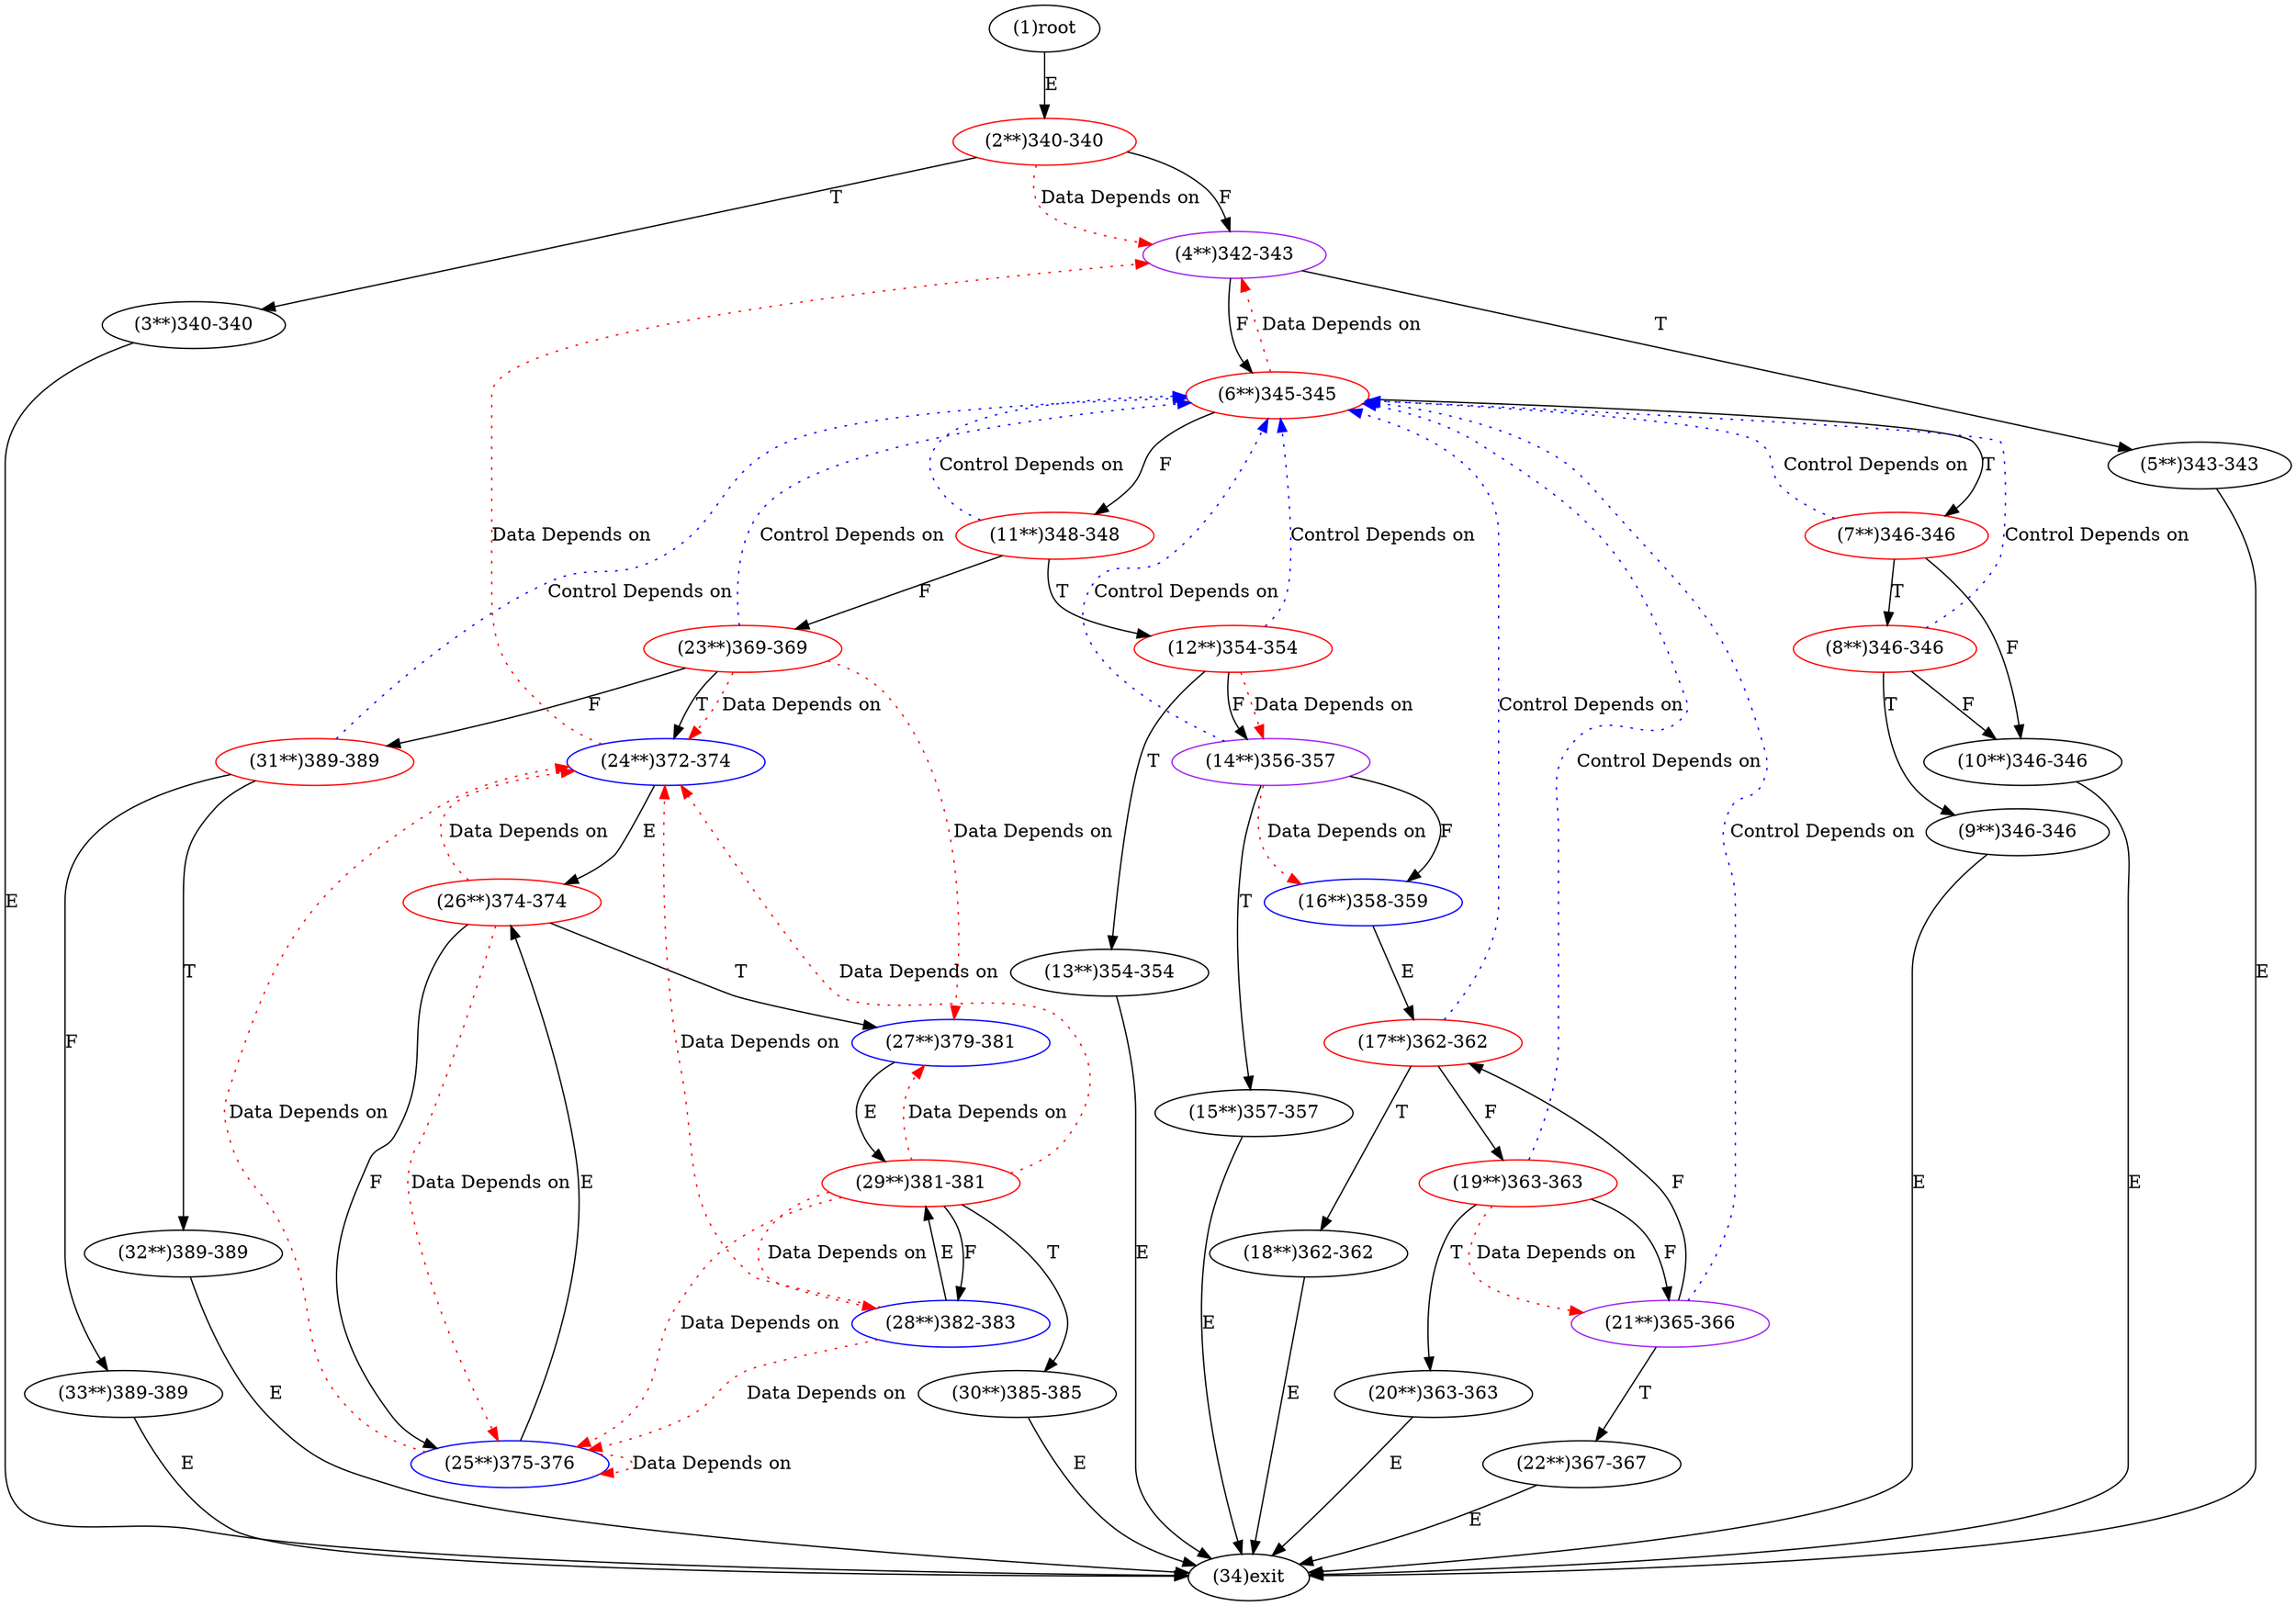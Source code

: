 digraph "" { 
1[ label="(1)root"];
2[ label="(2**)340-340",color=red];
3[ label="(3**)340-340"];
4[ label="(4**)342-343",color=purple];
5[ label="(5**)343-343"];
6[ label="(6**)345-345",color=red];
7[ label="(7**)346-346",color=red];
8[ label="(8**)346-346",color=red];
9[ label="(9**)346-346"];
10[ label="(10**)346-346"];
11[ label="(11**)348-348",color=red];
12[ label="(12**)354-354",color=red];
13[ label="(13**)354-354"];
14[ label="(14**)356-357",color=purple];
15[ label="(15**)357-357"];
17[ label="(17**)362-362",color=red];
16[ label="(16**)358-359",color=blue];
19[ label="(19**)363-363",color=red];
18[ label="(18**)362-362"];
21[ label="(21**)365-366",color=purple];
20[ label="(20**)363-363"];
23[ label="(23**)369-369",color=red];
22[ label="(22**)367-367"];
25[ label="(25**)375-376",color=blue];
24[ label="(24**)372-374",color=blue];
27[ label="(27**)379-381",color=blue];
26[ label="(26**)374-374",color=red];
29[ label="(29**)381-381",color=red];
28[ label="(28**)382-383",color=blue];
31[ label="(31**)389-389",color=red];
30[ label="(30**)385-385"];
34[ label="(34)exit"];
32[ label="(32**)389-389"];
33[ label="(33**)389-389"];
1->2[ label="E"];
2->4[ label="F"];
2->3[ label="T"];
3->34[ label="E"];
4->6[ label="F"];
4->5[ label="T"];
5->34[ label="E"];
6->11[ label="F"];
6->7[ label="T"];
7->10[ label="F"];
7->8[ label="T"];
8->10[ label="F"];
8->9[ label="T"];
9->34[ label="E"];
10->34[ label="E"];
11->23[ label="F"];
11->12[ label="T"];
12->14[ label="F"];
12->13[ label="T"];
13->34[ label="E"];
14->16[ label="F"];
14->15[ label="T"];
15->34[ label="E"];
16->17[ label="E"];
17->19[ label="F"];
17->18[ label="T"];
18->34[ label="E"];
19->21[ label="F"];
19->20[ label="T"];
20->34[ label="E"];
21->17[ label="F"];
21->22[ label="T"];
22->34[ label="E"];
23->31[ label="F"];
23->24[ label="T"];
24->26[ label="E"];
25->26[ label="E"];
26->25[ label="F"];
26->27[ label="T"];
27->29[ label="E"];
28->29[ label="E"];
29->28[ label="F"];
29->30[ label="T"];
30->34[ label="E"];
31->33[ label="F"];
31->32[ label="T"];
32->34[ label="E"];
33->34[ label="E"];
2->4[ color="red" label="Data Depends on" style = dotted ];
6->4[ color="red" label="Data Depends on" style = dotted ];
7->6[ color="blue" label="Control Depends on" style = dotted ];
8->6[ color="blue" label="Control Depends on" style = dotted ];
11->6[ color="blue" label="Control Depends on" style = dotted ];
12->14[ color="red" label="Data Depends on" style = dotted ];
12->6[ color="blue" label="Control Depends on" style = dotted ];
14->6[ color="blue" label="Control Depends on" style = dotted ];
14->16[ color="red" label="Data Depends on" style = dotted ];
17->6[ color="blue" label="Control Depends on" style = dotted ];
19->6[ color="blue" label="Control Depends on" style = dotted ];
19->21[ color="red" label="Data Depends on" style = dotted ];
21->6[ color="blue" label="Control Depends on" style = dotted ];
23->6[ color="blue" label="Control Depends on" style = dotted ];
23->27[ color="red" label="Data Depends on" style = dotted ];
23->24[ color="red" label="Data Depends on" style = dotted ];
25->25[ color="red" label="Data Depends on" style = dotted ];
25->24[ color="red" label="Data Depends on" style = dotted ];
24->4[ color="red" label="Data Depends on" style = dotted ];
26->24[ color="red" label="Data Depends on" style = dotted ];
26->25[ color="red" label="Data Depends on" style = dotted ];
29->28[ color="red" label="Data Depends on" style = dotted ];
29->25[ color="red" label="Data Depends on" style = dotted ];
29->24[ color="red" label="Data Depends on" style = dotted ];
29->27[ color="red" label="Data Depends on" style = dotted ];
28->24[ color="red" label="Data Depends on" style = dotted ];
28->25[ color="red" label="Data Depends on" style = dotted ];
31->6[ color="blue" label="Control Depends on" style = dotted ];
}
